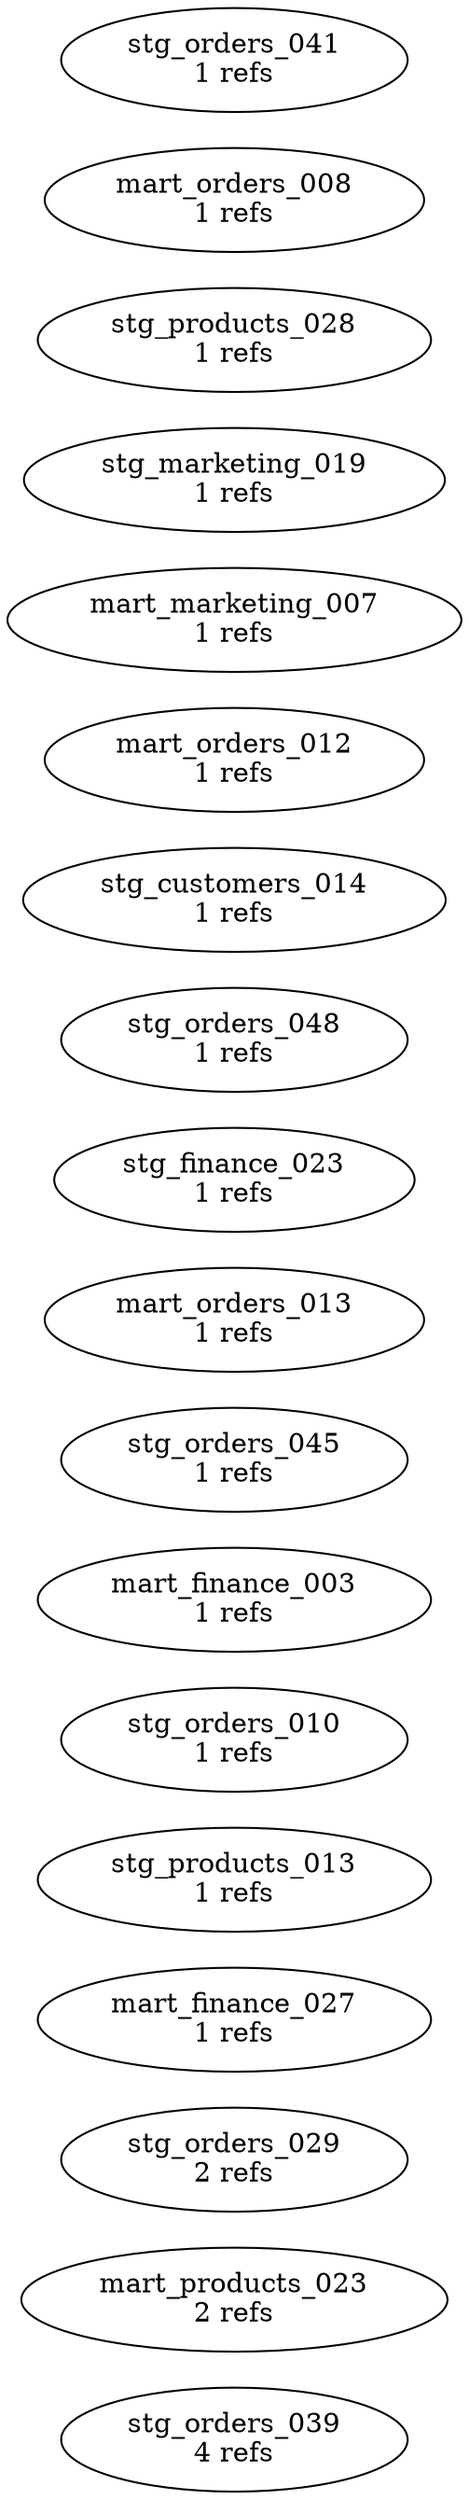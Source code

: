 digraph hotspots {
rankdir=LR;
  "stg_orders_039" [label="stg_orders_039
4 refs"];
  "mart_products_023" [label="mart_products_023
2 refs"];
  "stg_orders_029" [label="stg_orders_029
2 refs"];
  "mart_finance_027" [label="mart_finance_027
1 refs"];
  "stg_products_013" [label="stg_products_013
1 refs"];
  "stg_orders_010" [label="stg_orders_010
1 refs"];
  "mart_finance_003" [label="mart_finance_003
1 refs"];
  "stg_orders_045" [label="stg_orders_045
1 refs"];
  "mart_orders_013" [label="mart_orders_013
1 refs"];
  "stg_finance_023" [label="stg_finance_023
1 refs"];
  "stg_orders_048" [label="stg_orders_048
1 refs"];
  "stg_customers_014" [label="stg_customers_014
1 refs"];
  "mart_orders_012" [label="mart_orders_012
1 refs"];
  "mart_marketing_007" [label="mart_marketing_007
1 refs"];
  "stg_marketing_019" [label="stg_marketing_019
1 refs"];
  "stg_products_028" [label="stg_products_028
1 refs"];
  "mart_orders_008" [label="mart_orders_008
1 refs"];
  "stg_orders_041" [label="stg_orders_041
1 refs"];
}

